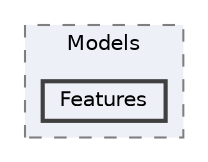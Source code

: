 digraph "Test/Models/Features"
{
 // LATEX_PDF_SIZE
  bgcolor="transparent";
  edge [fontname=Helvetica,fontsize=10,labelfontname=Helvetica,labelfontsize=10];
  node [fontname=Helvetica,fontsize=10,shape=box,height=0.2,width=0.4];
  compound=true
  subgraph clusterdir_0b6ee34f57c6f4cec6722b9c37407a35 {
    graph [ bgcolor="#edf0f7", pencolor="grey50", label="Models", fontname=Helvetica,fontsize=10 style="filled,dashed", URL="dir_0b6ee34f57c6f4cec6722b9c37407a35.html",tooltip=""]
  dir_4e37628f206a7133adb992c14c1fcd4f [label="Features", fillcolor="#edf0f7", color="grey25", style="filled,bold", URL="dir_4e37628f206a7133adb992c14c1fcd4f.html",tooltip=""];
  }
}
